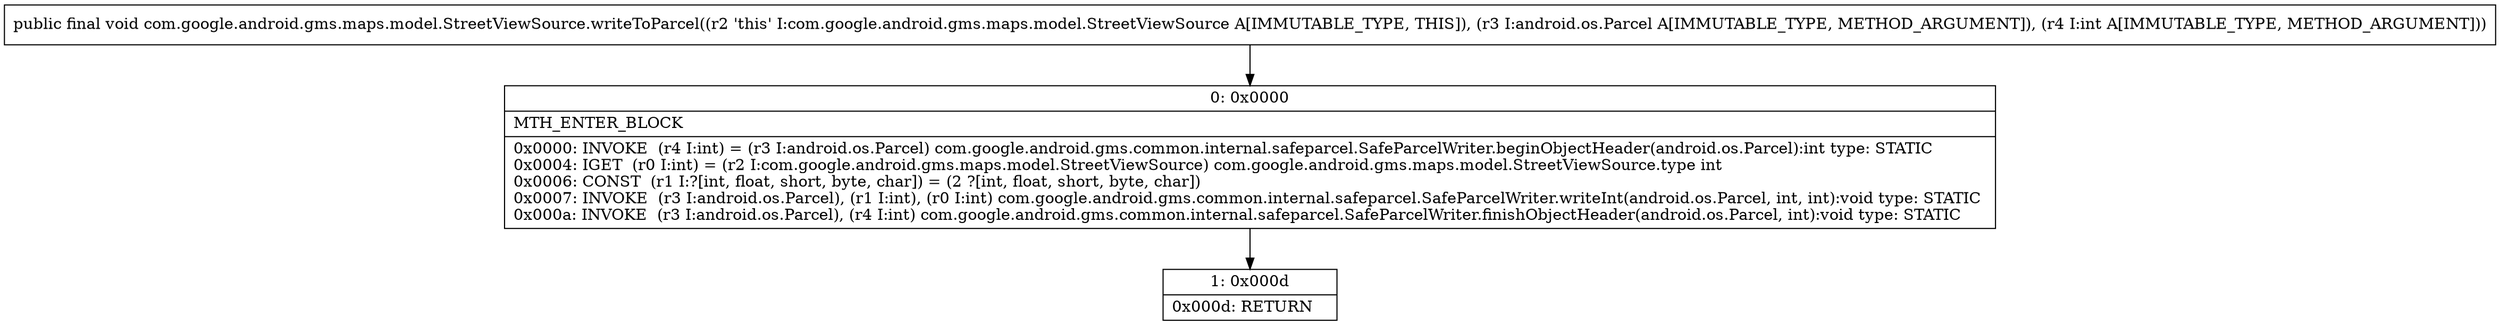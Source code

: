 digraph "CFG forcom.google.android.gms.maps.model.StreetViewSource.writeToParcel(Landroid\/os\/Parcel;I)V" {
Node_0 [shape=record,label="{0\:\ 0x0000|MTH_ENTER_BLOCK\l|0x0000: INVOKE  (r4 I:int) = (r3 I:android.os.Parcel) com.google.android.gms.common.internal.safeparcel.SafeParcelWriter.beginObjectHeader(android.os.Parcel):int type: STATIC \l0x0004: IGET  (r0 I:int) = (r2 I:com.google.android.gms.maps.model.StreetViewSource) com.google.android.gms.maps.model.StreetViewSource.type int \l0x0006: CONST  (r1 I:?[int, float, short, byte, char]) = (2 ?[int, float, short, byte, char]) \l0x0007: INVOKE  (r3 I:android.os.Parcel), (r1 I:int), (r0 I:int) com.google.android.gms.common.internal.safeparcel.SafeParcelWriter.writeInt(android.os.Parcel, int, int):void type: STATIC \l0x000a: INVOKE  (r3 I:android.os.Parcel), (r4 I:int) com.google.android.gms.common.internal.safeparcel.SafeParcelWriter.finishObjectHeader(android.os.Parcel, int):void type: STATIC \l}"];
Node_1 [shape=record,label="{1\:\ 0x000d|0x000d: RETURN   \l}"];
MethodNode[shape=record,label="{public final void com.google.android.gms.maps.model.StreetViewSource.writeToParcel((r2 'this' I:com.google.android.gms.maps.model.StreetViewSource A[IMMUTABLE_TYPE, THIS]), (r3 I:android.os.Parcel A[IMMUTABLE_TYPE, METHOD_ARGUMENT]), (r4 I:int A[IMMUTABLE_TYPE, METHOD_ARGUMENT])) }"];
MethodNode -> Node_0;
Node_0 -> Node_1;
}

